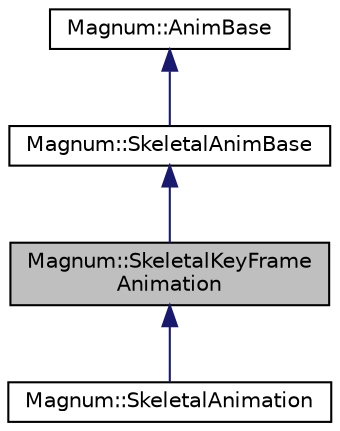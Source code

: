 digraph "Magnum::SkeletalKeyFrameAnimation"
{
  edge [fontname="Helvetica",fontsize="10",labelfontname="Helvetica",labelfontsize="10"];
  node [fontname="Helvetica",fontsize="10",shape=record];
  Node1 [label="Magnum::SkeletalKeyFrame\lAnimation",height=0.2,width=0.4,color="black", fillcolor="grey75", style="filled", fontcolor="black"];
  Node2 -> Node1 [dir="back",color="midnightblue",fontsize="10",style="solid"];
  Node2 [label="Magnum::SkeletalAnimBase",height=0.2,width=0.4,color="black", fillcolor="white", style="filled",URL="$class_magnum_1_1_skeletal_anim_base.html",tooltip="Base class For all type of Skeletal Animation. "];
  Node3 -> Node2 [dir="back",color="midnightblue",fontsize="10",style="solid"];
  Node3 [label="Magnum::AnimBase",height=0.2,width=0.4,color="black", fillcolor="white", style="filled",URL="$class_magnum_1_1_anim_base.html",tooltip="Base class For all type of Skeletal Animation. "];
  Node1 -> Node4 [dir="back",color="midnightblue",fontsize="10",style="solid"];
  Node4 [label="Magnum::SkeletalAnimation",height=0.2,width=0.4,color="black", fillcolor="white", style="filled",URL="$class_magnum_1_1_skeletal_animation.html",tooltip="TCB Spline data driven Animation. "];
}
